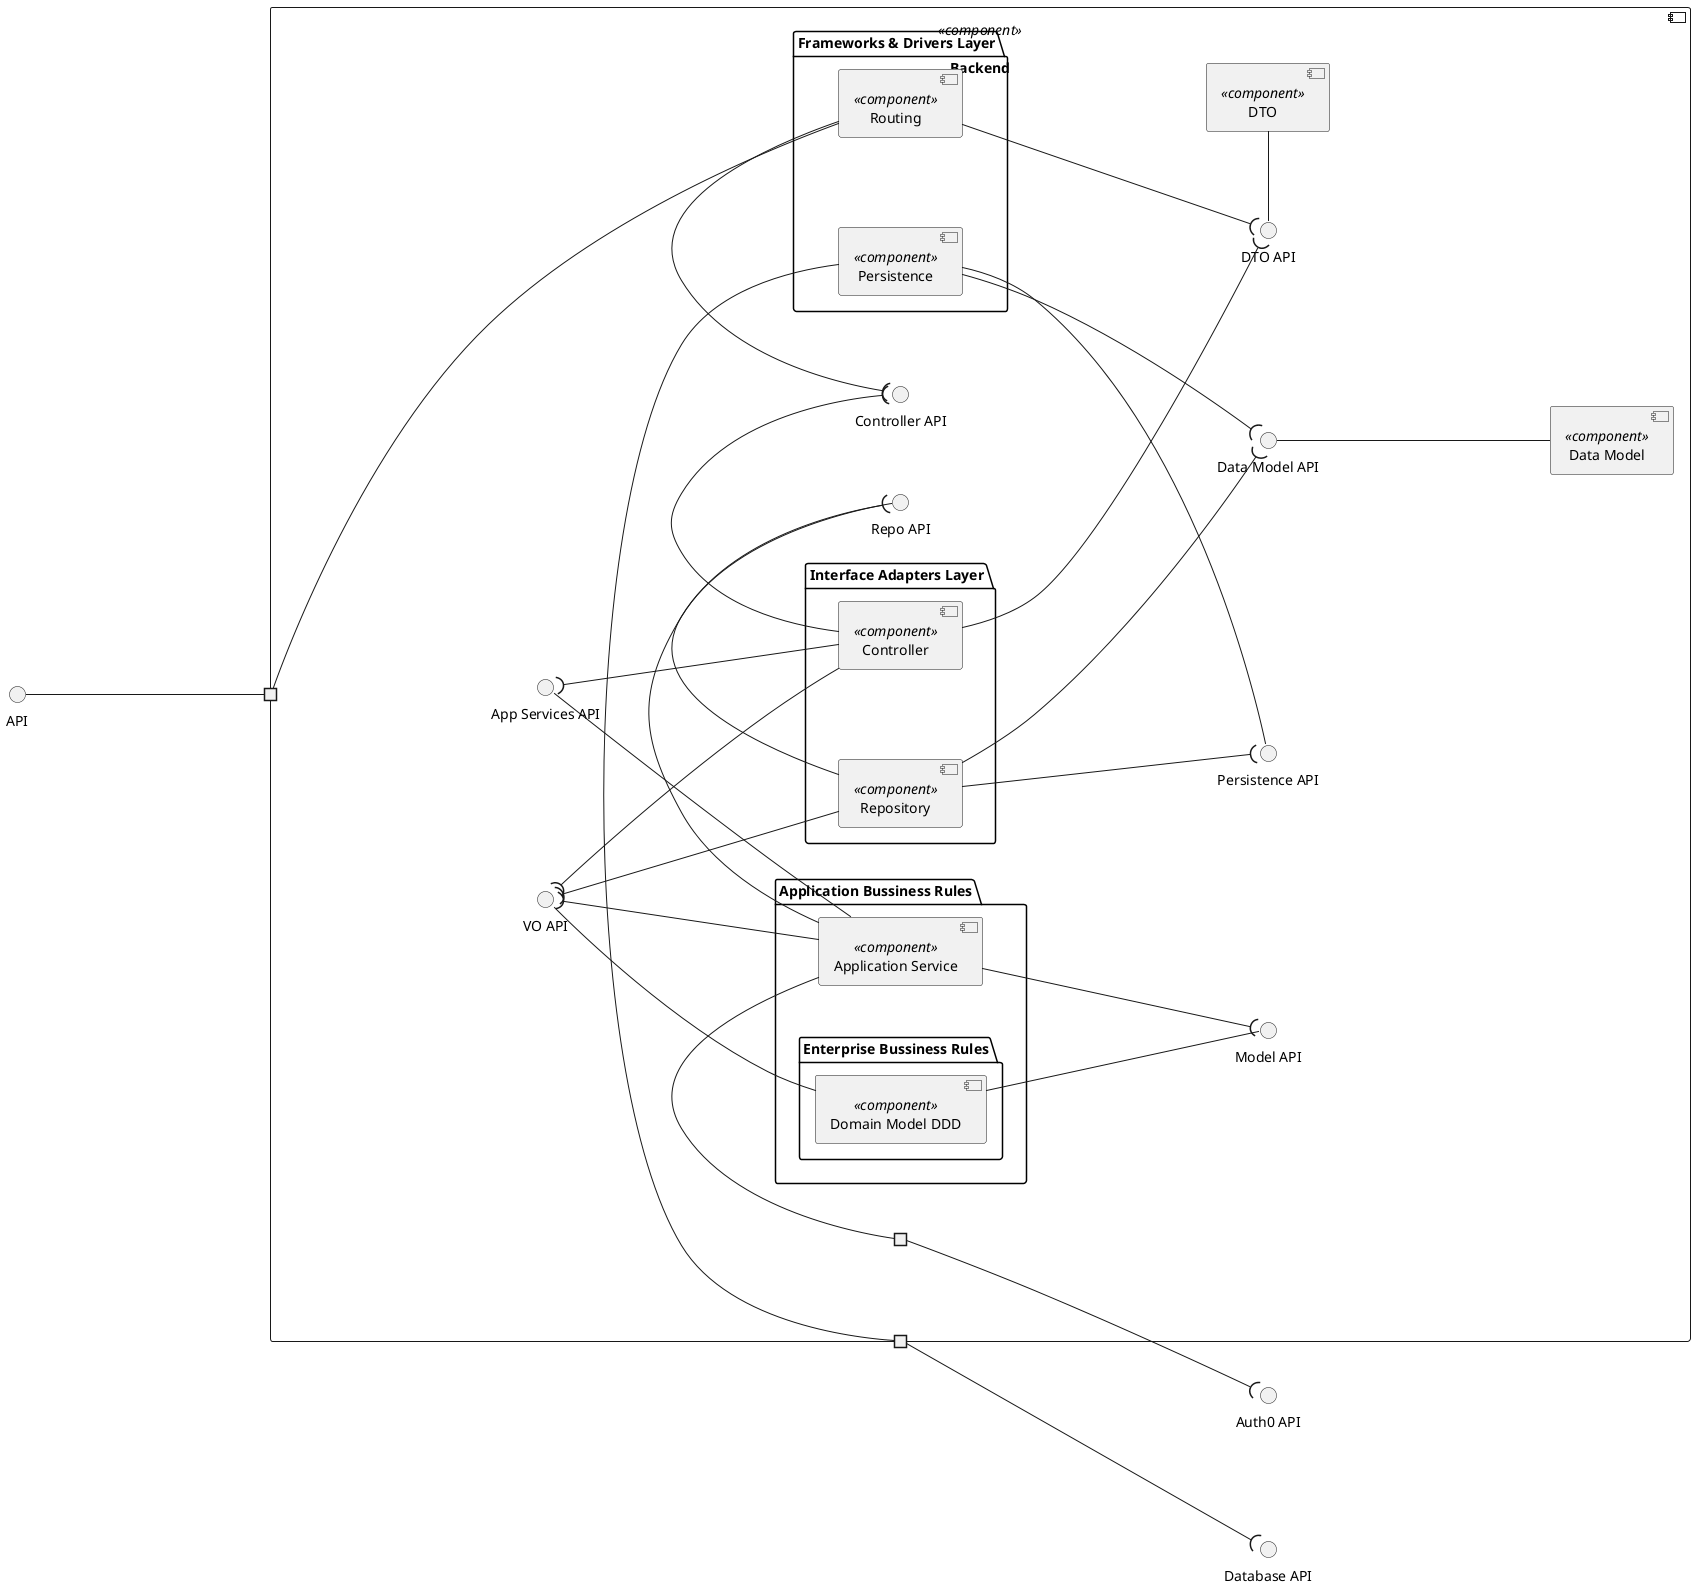 @startuml logical-view

left to right direction 
 
 skinparam nodesep 90
skinparam ranksep 220

interface "API" as API
interface "Database API" as DBAPI
interface "Auth0 API" as A0API
 
component "\nBackend" <<component>> {
  
portin " " as PIAPI

portout " " as PODBAPI

portout " " as POA0
 
interface "Data Model API" as DMAPI
interface "Persistence API" as PAPI
interface "Controller API" as CAPI
interface "Repo API" as RAPI
interface "App Services API" as ASAPI
interface "DTO API" as DTOAPI
interface "Model API" as MAPI
interface "VO API" as VOAPI
 
  component "Data Model" as DataModel <<component>> {
  }
 
  component "DTO" as Dto <<component>> {
  }

  folder "Frameworks & Drivers Layer"{
    component "Persistence" as Persistence <<component>> {
  }
 
    component "Routing" as Routing <<component>> {
  }
  }

  folder "Interface Adapters Layer"{
    component "Repository" as Repository <<component>> {
  }
 
    component "Controller" as Controller <<component>> {
  }
  }

  folder "Application Bussiness Rules"{
    component "Application Service" as ApplicationService <<component>> {
  }

   folder "Enterprise Bussiness Rules"{
    component "Domain Model DDD" as DomainModel <<component>> {
  }

  }


DomainModel -up- VOAPI
DomainModel -down- MAPI

ApplicationService -u-( VOAPI
ApplicationService -r-( MAPI
ApplicationService -u- POA0
ApplicationService -r- ASAPI
ApplicationService -l-( RAPI

Controller -u-( VOAPI 
Controller -d-( DTOAPI 
Controller -u-( ASAPI 
Controller -l-( CAPI

Routing -u- PIAPI
Routing -r-( CAPI
Routing -l-( DTOAPI

Repository -l-( VOAPI
Repository -u-( PAPI
Repository -d-( DMAPI
Repository -r- RAPI

Dto -l- DTOAPI

DataModel -u- DMAPI

Persistence -d- PAPI
Persistence --( DMAPI
Persistence -u- PODBAPI

  }

API -- PIAPI
POA0 --( A0API
PODBAPI -down-( DBAPI

}
 
 
@enduml